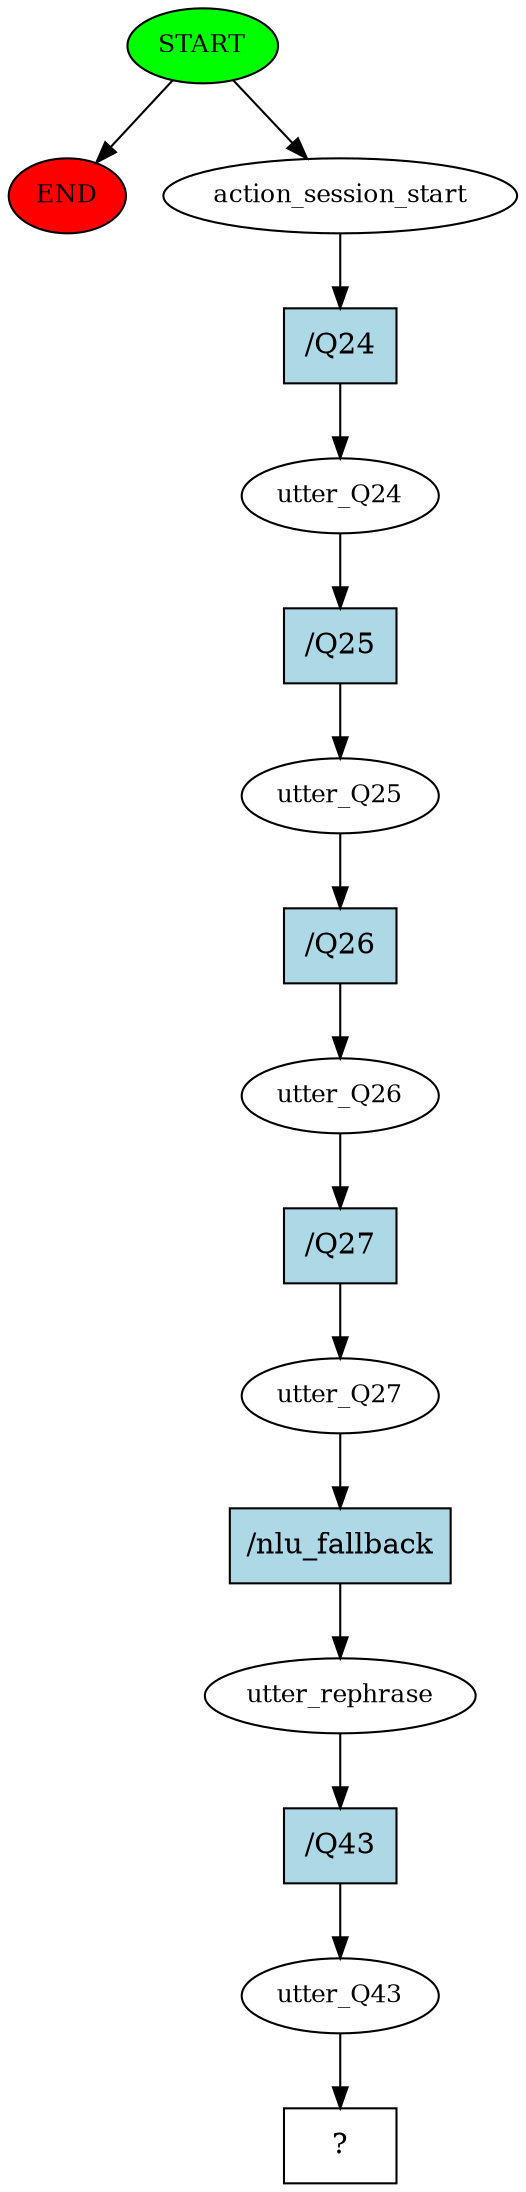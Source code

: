 digraph  {
0 [class="start active", fillcolor=green, fontsize=12, label=START, style=filled];
"-1" [class=end, fillcolor=red, fontsize=12, label=END, style=filled];
1 [class=active, fontsize=12, label=action_session_start];
2 [class=active, fontsize=12, label=utter_Q24];
3 [class=active, fontsize=12, label=utter_Q25];
4 [class=active, fontsize=12, label=utter_Q26];
5 [class=active, fontsize=12, label=utter_Q27];
6 [class=active, fontsize=12, label=utter_rephrase];
7 [class=active, fontsize=12, label=utter_Q43];
8 [class="intent dashed active", label="  ?  ", shape=rect];
9 [class="intent active", fillcolor=lightblue, label="/Q24", shape=rect, style=filled];
10 [class="intent active", fillcolor=lightblue, label="/Q25", shape=rect, style=filled];
11 [class="intent active", fillcolor=lightblue, label="/Q26", shape=rect, style=filled];
12 [class="intent active", fillcolor=lightblue, label="/Q27", shape=rect, style=filled];
13 [class="intent active", fillcolor=lightblue, label="/nlu_fallback", shape=rect, style=filled];
14 [class="intent active", fillcolor=lightblue, label="/Q43", shape=rect, style=filled];
0 -> "-1"  [class="", key=NONE, label=""];
0 -> 1  [class=active, key=NONE, label=""];
1 -> 9  [class=active, key=0];
2 -> 10  [class=active, key=0];
3 -> 11  [class=active, key=0];
4 -> 12  [class=active, key=0];
5 -> 13  [class=active, key=0];
6 -> 14  [class=active, key=0];
7 -> 8  [class=active, key=NONE, label=""];
9 -> 2  [class=active, key=0];
10 -> 3  [class=active, key=0];
11 -> 4  [class=active, key=0];
12 -> 5  [class=active, key=0];
13 -> 6  [class=active, key=0];
14 -> 7  [class=active, key=0];
}
